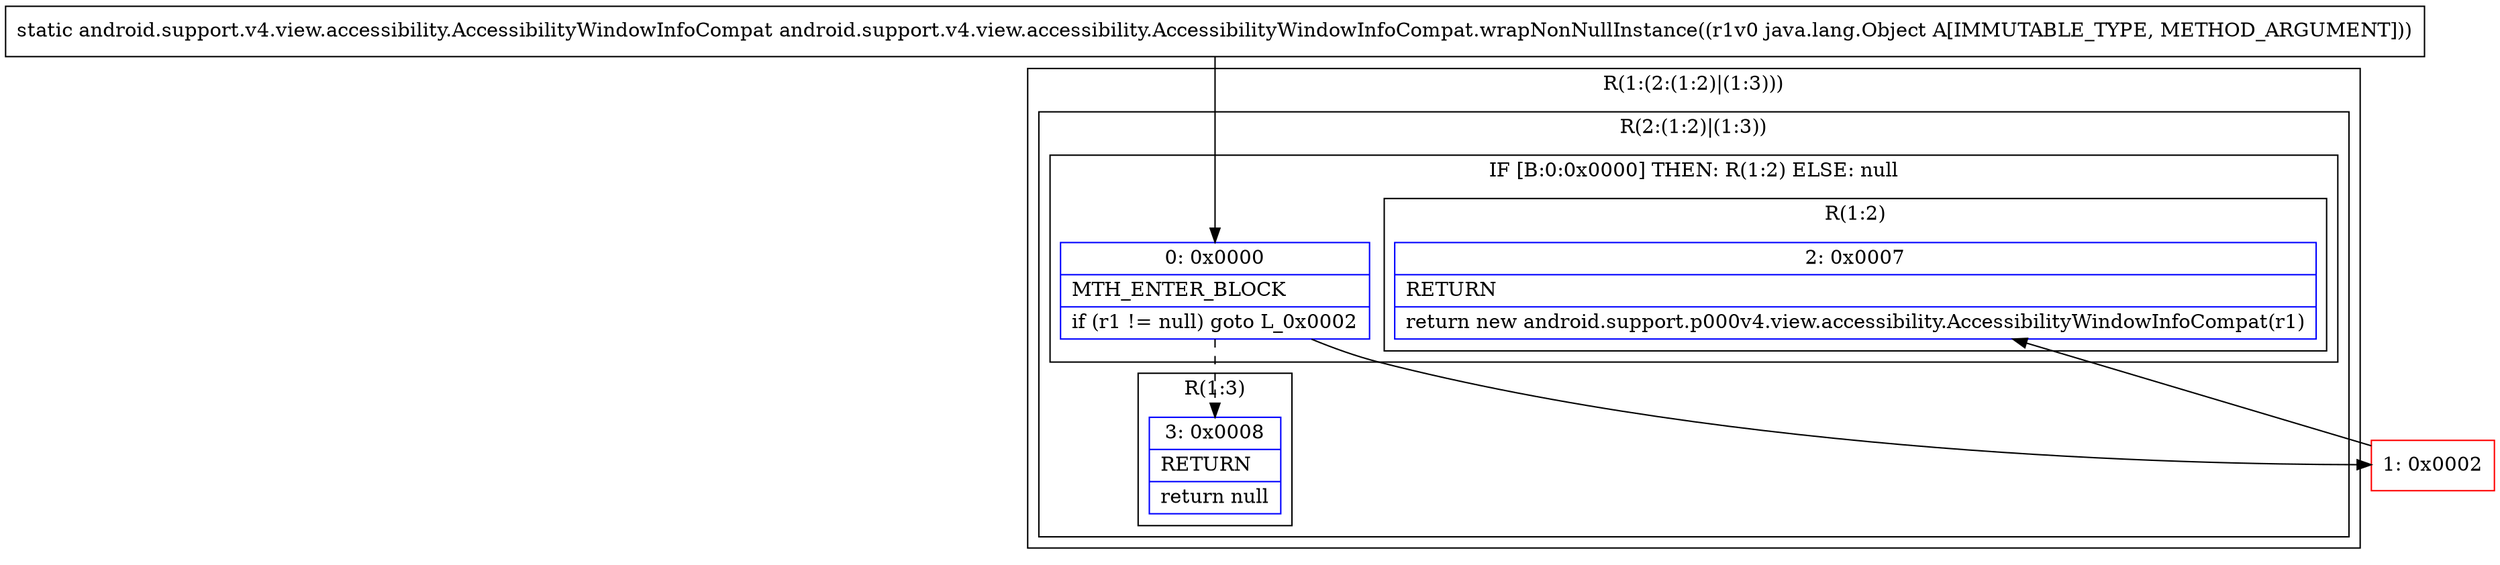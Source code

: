 digraph "CFG forandroid.support.v4.view.accessibility.AccessibilityWindowInfoCompat.wrapNonNullInstance(Ljava\/lang\/Object;)Landroid\/support\/v4\/view\/accessibility\/AccessibilityWindowInfoCompat;" {
subgraph cluster_Region_787025515 {
label = "R(1:(2:(1:2)|(1:3)))";
node [shape=record,color=blue];
subgraph cluster_Region_2100874576 {
label = "R(2:(1:2)|(1:3))";
node [shape=record,color=blue];
subgraph cluster_IfRegion_1241866320 {
label = "IF [B:0:0x0000] THEN: R(1:2) ELSE: null";
node [shape=record,color=blue];
Node_0 [shape=record,label="{0\:\ 0x0000|MTH_ENTER_BLOCK\l|if (r1 != null) goto L_0x0002\l}"];
subgraph cluster_Region_1637862766 {
label = "R(1:2)";
node [shape=record,color=blue];
Node_2 [shape=record,label="{2\:\ 0x0007|RETURN\l|return new android.support.p000v4.view.accessibility.AccessibilityWindowInfoCompat(r1)\l}"];
}
}
subgraph cluster_Region_132324704 {
label = "R(1:3)";
node [shape=record,color=blue];
Node_3 [shape=record,label="{3\:\ 0x0008|RETURN\l|return null\l}"];
}
}
}
Node_1 [shape=record,color=red,label="{1\:\ 0x0002}"];
MethodNode[shape=record,label="{static android.support.v4.view.accessibility.AccessibilityWindowInfoCompat android.support.v4.view.accessibility.AccessibilityWindowInfoCompat.wrapNonNullInstance((r1v0 java.lang.Object A[IMMUTABLE_TYPE, METHOD_ARGUMENT])) }"];
MethodNode -> Node_0;
Node_0 -> Node_1;
Node_0 -> Node_3[style=dashed];
Node_1 -> Node_2;
}

